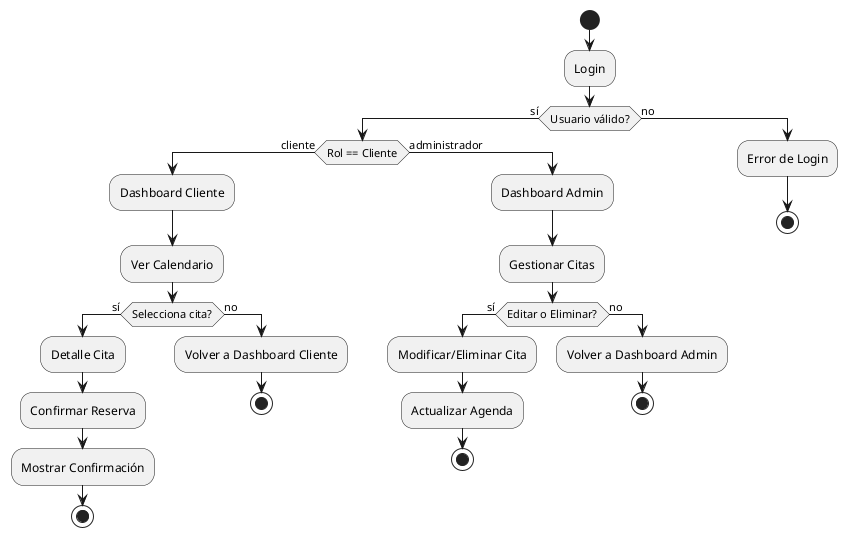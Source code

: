 @startuml
start

:Login;
if (Usuario válido?) then (sí)
  if (Rol == Cliente) then (cliente)
    :Dashboard Cliente;
    :Ver Calendario;
    if (Selecciona cita?) then (sí)
      :Detalle Cita;
      :Confirmar Reserva;
      :Mostrar Confirmación;
      stop
    else (no)
      :Volver a Dashboard Cliente;
      stop
    endif
  else (administrador)
    :Dashboard Admin;
    :Gestionar Citas;
    if (Editar o Eliminar?) then (sí)
      :Modificar/Eliminar Cita;
      :Actualizar Agenda;
      stop
    else (no)
      :Volver a Dashboard Admin;
      stop
    endif
  endif
else (no)
  :Error de Login;
  stop
endif
@enduml
